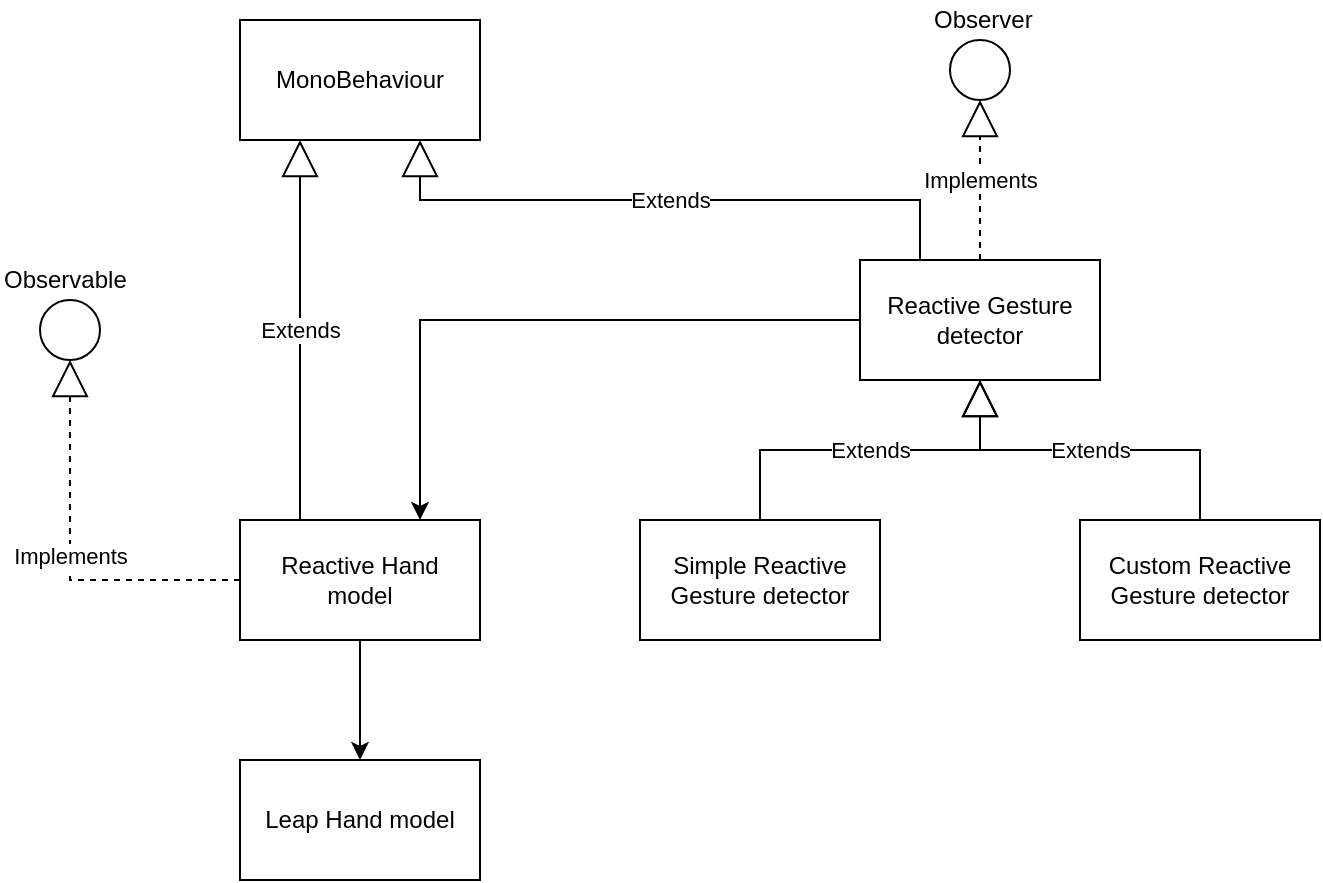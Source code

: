 <mxfile version="10.7.7"><diagram id="BMMXzakE4xKYQG7sknj7" name="Page-1"><mxGraphModel dx="2034" dy="1075" grid="1" gridSize="10" guides="1" tooltips="1" connect="1" arrows="1" fold="1" page="1" pageScale="1" pageWidth="850" pageHeight="1100" math="0" shadow="0"><root><mxCell id="0"/><mxCell id="1" parent="0"/><mxCell id="75A_M2ndAiuCCnmaF3aH-1" value="Leap Hand model" style="rounded=0;whiteSpace=wrap;html=1;" parent="1" vertex="1"><mxGeometry x="260" y="420" width="120" height="60" as="geometry"/></mxCell><mxCell id="75A_M2ndAiuCCnmaF3aH-3" style="edgeStyle=orthogonalEdgeStyle;rounded=0;orthogonalLoop=1;jettySize=auto;html=1;" parent="1" source="75A_M2ndAiuCCnmaF3aH-2" target="75A_M2ndAiuCCnmaF3aH-1" edge="1"><mxGeometry relative="1" as="geometry"/></mxCell><mxCell id="75A_M2ndAiuCCnmaF3aH-2" value="Reactive Hand &lt;br&gt;model" style="rounded=0;whiteSpace=wrap;html=1;" parent="1" vertex="1"><mxGeometry x="260" y="300" width="120" height="60" as="geometry"/></mxCell><mxCell id="75A_M2ndAiuCCnmaF3aH-11" style="edgeStyle=orthogonalEdgeStyle;rounded=0;orthogonalLoop=1;jettySize=auto;html=1;" parent="1" source="75A_M2ndAiuCCnmaF3aH-4" target="75A_M2ndAiuCCnmaF3aH-2" edge="1"><mxGeometry relative="1" as="geometry"><Array as="points"><mxPoint x="350" y="200"/></Array></mxGeometry></mxCell><mxCell id="75A_M2ndAiuCCnmaF3aH-4" value="Reactive Gesture detector" style="rounded=0;whiteSpace=wrap;html=1;" parent="1" vertex="1"><mxGeometry x="570" y="170" width="120" height="60" as="geometry"/></mxCell><mxCell id="75A_M2ndAiuCCnmaF3aH-7" value="Simple Reactive Gesture detector" style="rounded=0;whiteSpace=wrap;html=1;" parent="1" vertex="1"><mxGeometry x="460" y="300" width="120" height="60" as="geometry"/></mxCell><mxCell id="75A_M2ndAiuCCnmaF3aH-8" value="Custom Reactive Gesture detector" style="rounded=0;whiteSpace=wrap;html=1;" parent="1" vertex="1"><mxGeometry x="680" y="300" width="120" height="60" as="geometry"/></mxCell><mxCell id="75A_M2ndAiuCCnmaF3aH-12" value="MonoBehaviour" style="rounded=0;whiteSpace=wrap;html=1;" parent="1" vertex="1"><mxGeometry x="260" y="50" width="120" height="60" as="geometry"/></mxCell><mxCell id="75A_M2ndAiuCCnmaF3aH-16" value="Extends" style="endArrow=block;endSize=16;endFill=0;html=1;exitX=0.5;exitY=0;exitDx=0;exitDy=0;entryX=0.5;entryY=1;entryDx=0;entryDy=0;edgeStyle=orthogonalEdgeStyle;rounded=0;" parent="1" source="75A_M2ndAiuCCnmaF3aH-7" target="75A_M2ndAiuCCnmaF3aH-4" edge="1"><mxGeometry width="160" relative="1" as="geometry"><mxPoint x="260" y="500" as="sourcePoint"/><mxPoint x="420" y="500" as="targetPoint"/></mxGeometry></mxCell><mxCell id="75A_M2ndAiuCCnmaF3aH-17" value="Extends" style="endArrow=block;endSize=16;endFill=0;html=1;entryX=0.5;entryY=1;entryDx=0;entryDy=0;exitX=0.5;exitY=0;exitDx=0;exitDy=0;edgeStyle=orthogonalEdgeStyle;rounded=0;" parent="1" source="75A_M2ndAiuCCnmaF3aH-8" target="75A_M2ndAiuCCnmaF3aH-4" edge="1"><mxGeometry width="160" relative="1" as="geometry"><mxPoint x="740" y="230" as="sourcePoint"/><mxPoint x="900" y="230" as="targetPoint"/></mxGeometry></mxCell><mxCell id="75A_M2ndAiuCCnmaF3aH-18" value="Extends" style="endArrow=block;endSize=16;endFill=0;html=1;exitX=0.25;exitY=0;exitDx=0;exitDy=0;entryX=0.25;entryY=1;entryDx=0;entryDy=0;" parent="1" source="75A_M2ndAiuCCnmaF3aH-2" target="75A_M2ndAiuCCnmaF3aH-12" edge="1"><mxGeometry width="160" relative="1" as="geometry"><mxPoint x="260" y="500" as="sourcePoint"/><mxPoint x="420" y="500" as="targetPoint"/></mxGeometry></mxCell><mxCell id="75A_M2ndAiuCCnmaF3aH-19" value="Implements" style="endArrow=block;endSize=16;endFill=0;html=1;exitX=0;exitY=0.5;exitDx=0;exitDy=0;entryX=0.5;entryY=1;entryDx=0;entryDy=0;dashed=1;edgeStyle=orthogonalEdgeStyle;rounded=0;" parent="1" source="75A_M2ndAiuCCnmaF3aH-2" target="75A_M2ndAiuCCnmaF3aH-21" edge="1"><mxGeometry width="160" relative="1" as="geometry"><mxPoint x="110.103" y="360.172" as="sourcePoint"/><mxPoint x="110.103" y="220.172" as="targetPoint"/><Array as="points"><mxPoint x="175" y="330"/></Array></mxGeometry></mxCell><mxCell id="75A_M2ndAiuCCnmaF3aH-23" value="" style="group" parent="1" vertex="1" connectable="0"><mxGeometry x="140" y="170" width="80" height="50" as="geometry"/></mxCell><mxCell id="75A_M2ndAiuCCnmaF3aH-21" value="" style="ellipse;whiteSpace=wrap;html=1;aspect=fixed;" parent="75A_M2ndAiuCCnmaF3aH-23" vertex="1"><mxGeometry x="20" y="20" width="30" height="30" as="geometry"/></mxCell><mxCell id="75A_M2ndAiuCCnmaF3aH-22" value="Observable" style="text;html=1;resizable=0;points=[];autosize=1;align=left;verticalAlign=top;spacingTop=-4;" parent="75A_M2ndAiuCCnmaF3aH-23" vertex="1"><mxGeometry width="80" height="20" as="geometry"/></mxCell><mxCell id="75A_M2ndAiuCCnmaF3aH-29" value="" style="group" parent="1" vertex="1" connectable="0"><mxGeometry x="595" y="40" width="80" height="50" as="geometry"/></mxCell><mxCell id="75A_M2ndAiuCCnmaF3aH-25" value="" style="group" parent="75A_M2ndAiuCCnmaF3aH-29" vertex="1" connectable="0"><mxGeometry width="80" height="50" as="geometry"/></mxCell><mxCell id="75A_M2ndAiuCCnmaF3aH-26" value="" style="ellipse;whiteSpace=wrap;html=1;aspect=fixed;" parent="75A_M2ndAiuCCnmaF3aH-25" vertex="1"><mxGeometry x="20" y="20" width="30" height="30" as="geometry"/></mxCell><mxCell id="75A_M2ndAiuCCnmaF3aH-27" value="Observer" style="text;html=1;resizable=0;points=[];autosize=1;align=left;verticalAlign=top;spacingTop=-4;" parent="75A_M2ndAiuCCnmaF3aH-25" vertex="1"><mxGeometry x="10" width="60" height="20" as="geometry"/></mxCell><mxCell id="75A_M2ndAiuCCnmaF3aH-30" value="Implements" style="endArrow=block;endSize=16;endFill=0;html=1;exitX=0.5;exitY=0;exitDx=0;exitDy=0;entryX=0.5;entryY=1;entryDx=0;entryDy=0;dashed=1;edgeStyle=orthogonalEdgeStyle;rounded=0;" parent="1" source="75A_M2ndAiuCCnmaF3aH-4" target="75A_M2ndAiuCCnmaF3aH-26" edge="1"><mxGeometry width="160" relative="1" as="geometry"><mxPoint x="804.259" y="199.828" as="sourcePoint"/><mxPoint x="719.431" y="90.172" as="targetPoint"/><Array as="points"><mxPoint x="630" y="160"/><mxPoint x="630" y="160"/></Array></mxGeometry></mxCell><mxCell id="vk2Hdeqiors1lyRvW0Rz-1" value="Extends" style="endArrow=block;endSize=16;endFill=0;html=1;exitX=0.25;exitY=0;exitDx=0;exitDy=0;entryX=0.75;entryY=1;entryDx=0;entryDy=0;rounded=0;edgeStyle=orthogonalEdgeStyle;" edge="1" parent="1" source="75A_M2ndAiuCCnmaF3aH-4" target="75A_M2ndAiuCCnmaF3aH-12"><mxGeometry width="160" relative="1" as="geometry"><mxPoint x="519.5" y="190" as="sourcePoint"/><mxPoint x="519.5" y="50" as="targetPoint"/></mxGeometry></mxCell></root></mxGraphModel></diagram></mxfile>